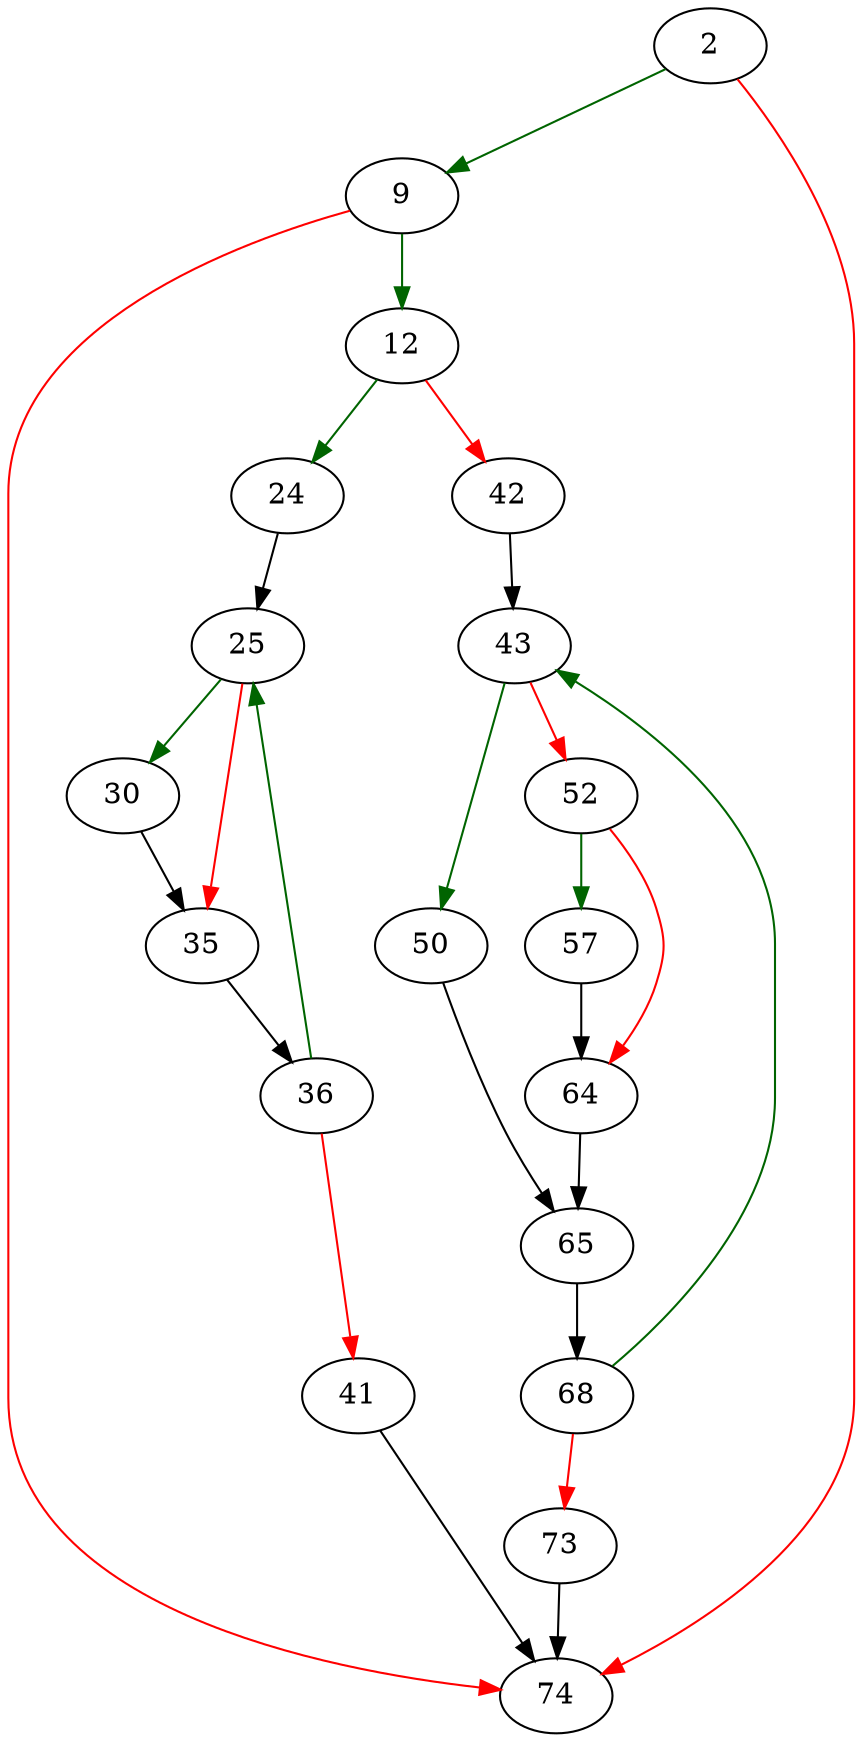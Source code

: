 strict digraph "releaseMemArray" {
	// Node definitions.
	2 [entry=true];
	9;
	74;
	12;
	24;
	42;
	25;
	30;
	35;
	36;
	41;
	43;
	50;
	52;
	65;
	57;
	64;
	68;
	73;

	// Edge definitions.
	2 -> 9 [
		color=darkgreen
		cond=true
	];
	2 -> 74 [
		color=red
		cond=false
	];
	9 -> 74 [
		color=red
		cond=false
	];
	9 -> 12 [
		color=darkgreen
		cond=true
	];
	12 -> 24 [
		color=darkgreen
		cond=true
	];
	12 -> 42 [
		color=red
		cond=false
	];
	24 -> 25;
	42 -> 43;
	25 -> 30 [
		color=darkgreen
		cond=true
	];
	25 -> 35 [
		color=red
		cond=false
	];
	30 -> 35;
	35 -> 36;
	36 -> 25 [
		color=darkgreen
		cond=true
	];
	36 -> 41 [
		color=red
		cond=false
	];
	41 -> 74;
	43 -> 50 [
		color=darkgreen
		cond=true
	];
	43 -> 52 [
		color=red
		cond=false
	];
	50 -> 65;
	52 -> 57 [
		color=darkgreen
		cond=true
	];
	52 -> 64 [
		color=red
		cond=false
	];
	65 -> 68;
	57 -> 64;
	64 -> 65;
	68 -> 43 [
		color=darkgreen
		cond=true
	];
	68 -> 73 [
		color=red
		cond=false
	];
	73 -> 74;
}